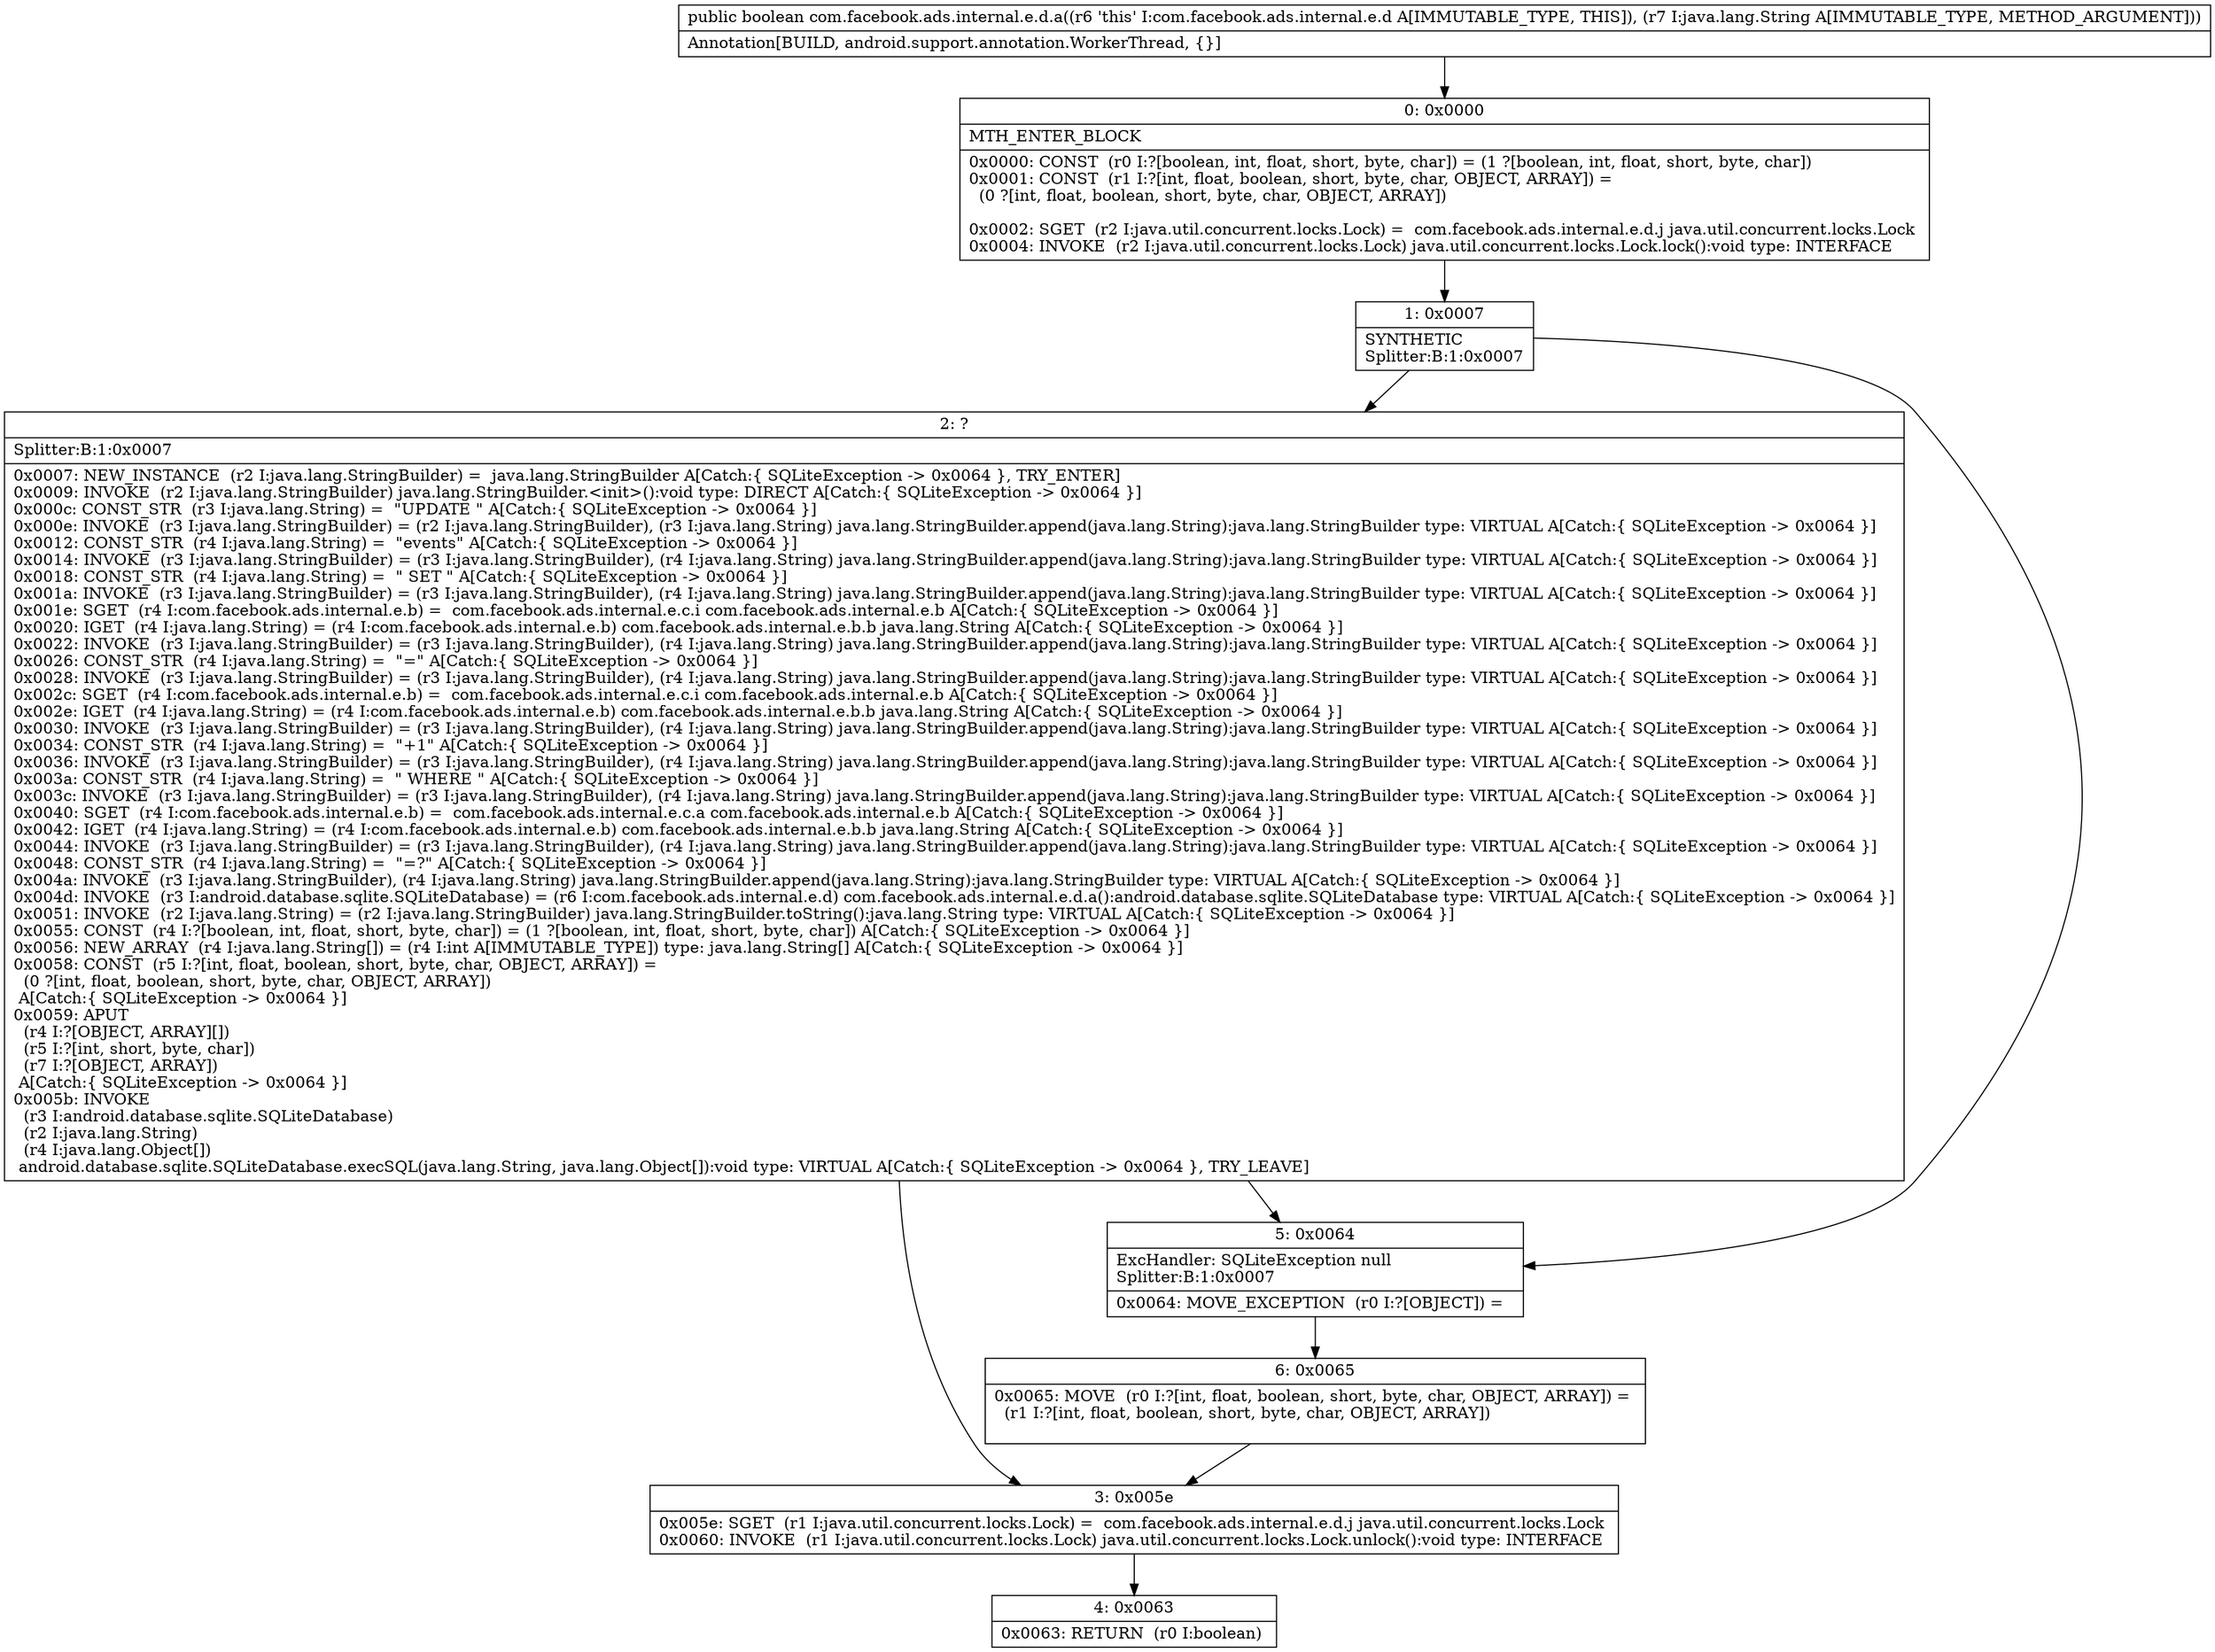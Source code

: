digraph "CFG forcom.facebook.ads.internal.e.d.a(Ljava\/lang\/String;)Z" {
Node_0 [shape=record,label="{0\:\ 0x0000|MTH_ENTER_BLOCK\l|0x0000: CONST  (r0 I:?[boolean, int, float, short, byte, char]) = (1 ?[boolean, int, float, short, byte, char]) \l0x0001: CONST  (r1 I:?[int, float, boolean, short, byte, char, OBJECT, ARRAY]) = \l  (0 ?[int, float, boolean, short, byte, char, OBJECT, ARRAY])\l \l0x0002: SGET  (r2 I:java.util.concurrent.locks.Lock) =  com.facebook.ads.internal.e.d.j java.util.concurrent.locks.Lock \l0x0004: INVOKE  (r2 I:java.util.concurrent.locks.Lock) java.util.concurrent.locks.Lock.lock():void type: INTERFACE \l}"];
Node_1 [shape=record,label="{1\:\ 0x0007|SYNTHETIC\lSplitter:B:1:0x0007\l}"];
Node_2 [shape=record,label="{2\:\ ?|Splitter:B:1:0x0007\l|0x0007: NEW_INSTANCE  (r2 I:java.lang.StringBuilder) =  java.lang.StringBuilder A[Catch:\{ SQLiteException \-\> 0x0064 \}, TRY_ENTER]\l0x0009: INVOKE  (r2 I:java.lang.StringBuilder) java.lang.StringBuilder.\<init\>():void type: DIRECT A[Catch:\{ SQLiteException \-\> 0x0064 \}]\l0x000c: CONST_STR  (r3 I:java.lang.String) =  \"UPDATE \" A[Catch:\{ SQLiteException \-\> 0x0064 \}]\l0x000e: INVOKE  (r3 I:java.lang.StringBuilder) = (r2 I:java.lang.StringBuilder), (r3 I:java.lang.String) java.lang.StringBuilder.append(java.lang.String):java.lang.StringBuilder type: VIRTUAL A[Catch:\{ SQLiteException \-\> 0x0064 \}]\l0x0012: CONST_STR  (r4 I:java.lang.String) =  \"events\" A[Catch:\{ SQLiteException \-\> 0x0064 \}]\l0x0014: INVOKE  (r3 I:java.lang.StringBuilder) = (r3 I:java.lang.StringBuilder), (r4 I:java.lang.String) java.lang.StringBuilder.append(java.lang.String):java.lang.StringBuilder type: VIRTUAL A[Catch:\{ SQLiteException \-\> 0x0064 \}]\l0x0018: CONST_STR  (r4 I:java.lang.String) =  \" SET \" A[Catch:\{ SQLiteException \-\> 0x0064 \}]\l0x001a: INVOKE  (r3 I:java.lang.StringBuilder) = (r3 I:java.lang.StringBuilder), (r4 I:java.lang.String) java.lang.StringBuilder.append(java.lang.String):java.lang.StringBuilder type: VIRTUAL A[Catch:\{ SQLiteException \-\> 0x0064 \}]\l0x001e: SGET  (r4 I:com.facebook.ads.internal.e.b) =  com.facebook.ads.internal.e.c.i com.facebook.ads.internal.e.b A[Catch:\{ SQLiteException \-\> 0x0064 \}]\l0x0020: IGET  (r4 I:java.lang.String) = (r4 I:com.facebook.ads.internal.e.b) com.facebook.ads.internal.e.b.b java.lang.String A[Catch:\{ SQLiteException \-\> 0x0064 \}]\l0x0022: INVOKE  (r3 I:java.lang.StringBuilder) = (r3 I:java.lang.StringBuilder), (r4 I:java.lang.String) java.lang.StringBuilder.append(java.lang.String):java.lang.StringBuilder type: VIRTUAL A[Catch:\{ SQLiteException \-\> 0x0064 \}]\l0x0026: CONST_STR  (r4 I:java.lang.String) =  \"=\" A[Catch:\{ SQLiteException \-\> 0x0064 \}]\l0x0028: INVOKE  (r3 I:java.lang.StringBuilder) = (r3 I:java.lang.StringBuilder), (r4 I:java.lang.String) java.lang.StringBuilder.append(java.lang.String):java.lang.StringBuilder type: VIRTUAL A[Catch:\{ SQLiteException \-\> 0x0064 \}]\l0x002c: SGET  (r4 I:com.facebook.ads.internal.e.b) =  com.facebook.ads.internal.e.c.i com.facebook.ads.internal.e.b A[Catch:\{ SQLiteException \-\> 0x0064 \}]\l0x002e: IGET  (r4 I:java.lang.String) = (r4 I:com.facebook.ads.internal.e.b) com.facebook.ads.internal.e.b.b java.lang.String A[Catch:\{ SQLiteException \-\> 0x0064 \}]\l0x0030: INVOKE  (r3 I:java.lang.StringBuilder) = (r3 I:java.lang.StringBuilder), (r4 I:java.lang.String) java.lang.StringBuilder.append(java.lang.String):java.lang.StringBuilder type: VIRTUAL A[Catch:\{ SQLiteException \-\> 0x0064 \}]\l0x0034: CONST_STR  (r4 I:java.lang.String) =  \"+1\" A[Catch:\{ SQLiteException \-\> 0x0064 \}]\l0x0036: INVOKE  (r3 I:java.lang.StringBuilder) = (r3 I:java.lang.StringBuilder), (r4 I:java.lang.String) java.lang.StringBuilder.append(java.lang.String):java.lang.StringBuilder type: VIRTUAL A[Catch:\{ SQLiteException \-\> 0x0064 \}]\l0x003a: CONST_STR  (r4 I:java.lang.String) =  \" WHERE \" A[Catch:\{ SQLiteException \-\> 0x0064 \}]\l0x003c: INVOKE  (r3 I:java.lang.StringBuilder) = (r3 I:java.lang.StringBuilder), (r4 I:java.lang.String) java.lang.StringBuilder.append(java.lang.String):java.lang.StringBuilder type: VIRTUAL A[Catch:\{ SQLiteException \-\> 0x0064 \}]\l0x0040: SGET  (r4 I:com.facebook.ads.internal.e.b) =  com.facebook.ads.internal.e.c.a com.facebook.ads.internal.e.b A[Catch:\{ SQLiteException \-\> 0x0064 \}]\l0x0042: IGET  (r4 I:java.lang.String) = (r4 I:com.facebook.ads.internal.e.b) com.facebook.ads.internal.e.b.b java.lang.String A[Catch:\{ SQLiteException \-\> 0x0064 \}]\l0x0044: INVOKE  (r3 I:java.lang.StringBuilder) = (r3 I:java.lang.StringBuilder), (r4 I:java.lang.String) java.lang.StringBuilder.append(java.lang.String):java.lang.StringBuilder type: VIRTUAL A[Catch:\{ SQLiteException \-\> 0x0064 \}]\l0x0048: CONST_STR  (r4 I:java.lang.String) =  \"=?\" A[Catch:\{ SQLiteException \-\> 0x0064 \}]\l0x004a: INVOKE  (r3 I:java.lang.StringBuilder), (r4 I:java.lang.String) java.lang.StringBuilder.append(java.lang.String):java.lang.StringBuilder type: VIRTUAL A[Catch:\{ SQLiteException \-\> 0x0064 \}]\l0x004d: INVOKE  (r3 I:android.database.sqlite.SQLiteDatabase) = (r6 I:com.facebook.ads.internal.e.d) com.facebook.ads.internal.e.d.a():android.database.sqlite.SQLiteDatabase type: VIRTUAL A[Catch:\{ SQLiteException \-\> 0x0064 \}]\l0x0051: INVOKE  (r2 I:java.lang.String) = (r2 I:java.lang.StringBuilder) java.lang.StringBuilder.toString():java.lang.String type: VIRTUAL A[Catch:\{ SQLiteException \-\> 0x0064 \}]\l0x0055: CONST  (r4 I:?[boolean, int, float, short, byte, char]) = (1 ?[boolean, int, float, short, byte, char]) A[Catch:\{ SQLiteException \-\> 0x0064 \}]\l0x0056: NEW_ARRAY  (r4 I:java.lang.String[]) = (r4 I:int A[IMMUTABLE_TYPE]) type: java.lang.String[] A[Catch:\{ SQLiteException \-\> 0x0064 \}]\l0x0058: CONST  (r5 I:?[int, float, boolean, short, byte, char, OBJECT, ARRAY]) = \l  (0 ?[int, float, boolean, short, byte, char, OBJECT, ARRAY])\l A[Catch:\{ SQLiteException \-\> 0x0064 \}]\l0x0059: APUT  \l  (r4 I:?[OBJECT, ARRAY][])\l  (r5 I:?[int, short, byte, char])\l  (r7 I:?[OBJECT, ARRAY])\l A[Catch:\{ SQLiteException \-\> 0x0064 \}]\l0x005b: INVOKE  \l  (r3 I:android.database.sqlite.SQLiteDatabase)\l  (r2 I:java.lang.String)\l  (r4 I:java.lang.Object[])\l android.database.sqlite.SQLiteDatabase.execSQL(java.lang.String, java.lang.Object[]):void type: VIRTUAL A[Catch:\{ SQLiteException \-\> 0x0064 \}, TRY_LEAVE]\l}"];
Node_3 [shape=record,label="{3\:\ 0x005e|0x005e: SGET  (r1 I:java.util.concurrent.locks.Lock) =  com.facebook.ads.internal.e.d.j java.util.concurrent.locks.Lock \l0x0060: INVOKE  (r1 I:java.util.concurrent.locks.Lock) java.util.concurrent.locks.Lock.unlock():void type: INTERFACE \l}"];
Node_4 [shape=record,label="{4\:\ 0x0063|0x0063: RETURN  (r0 I:boolean) \l}"];
Node_5 [shape=record,label="{5\:\ 0x0064|ExcHandler: SQLiteException null\lSplitter:B:1:0x0007\l|0x0064: MOVE_EXCEPTION  (r0 I:?[OBJECT]) =  \l}"];
Node_6 [shape=record,label="{6\:\ 0x0065|0x0065: MOVE  (r0 I:?[int, float, boolean, short, byte, char, OBJECT, ARRAY]) = \l  (r1 I:?[int, float, boolean, short, byte, char, OBJECT, ARRAY])\l \l}"];
MethodNode[shape=record,label="{public boolean com.facebook.ads.internal.e.d.a((r6 'this' I:com.facebook.ads.internal.e.d A[IMMUTABLE_TYPE, THIS]), (r7 I:java.lang.String A[IMMUTABLE_TYPE, METHOD_ARGUMENT]))  | Annotation[BUILD, android.support.annotation.WorkerThread, \{\}]\l}"];
MethodNode -> Node_0;
Node_0 -> Node_1;
Node_1 -> Node_2;
Node_1 -> Node_5;
Node_2 -> Node_3;
Node_2 -> Node_5;
Node_3 -> Node_4;
Node_5 -> Node_6;
Node_6 -> Node_3;
}

